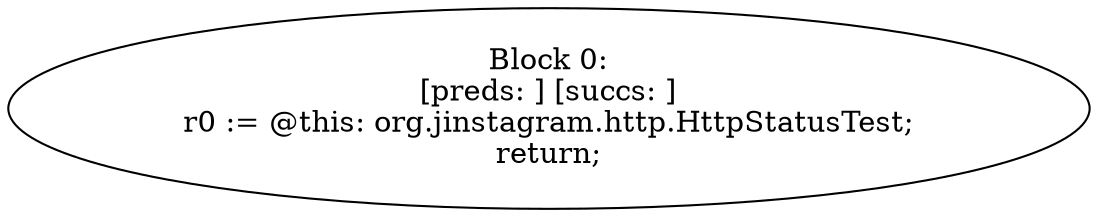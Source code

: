 digraph "unitGraph" {
    "Block 0:
[preds: ] [succs: ]
r0 := @this: org.jinstagram.http.HttpStatusTest;
return;
"
}
